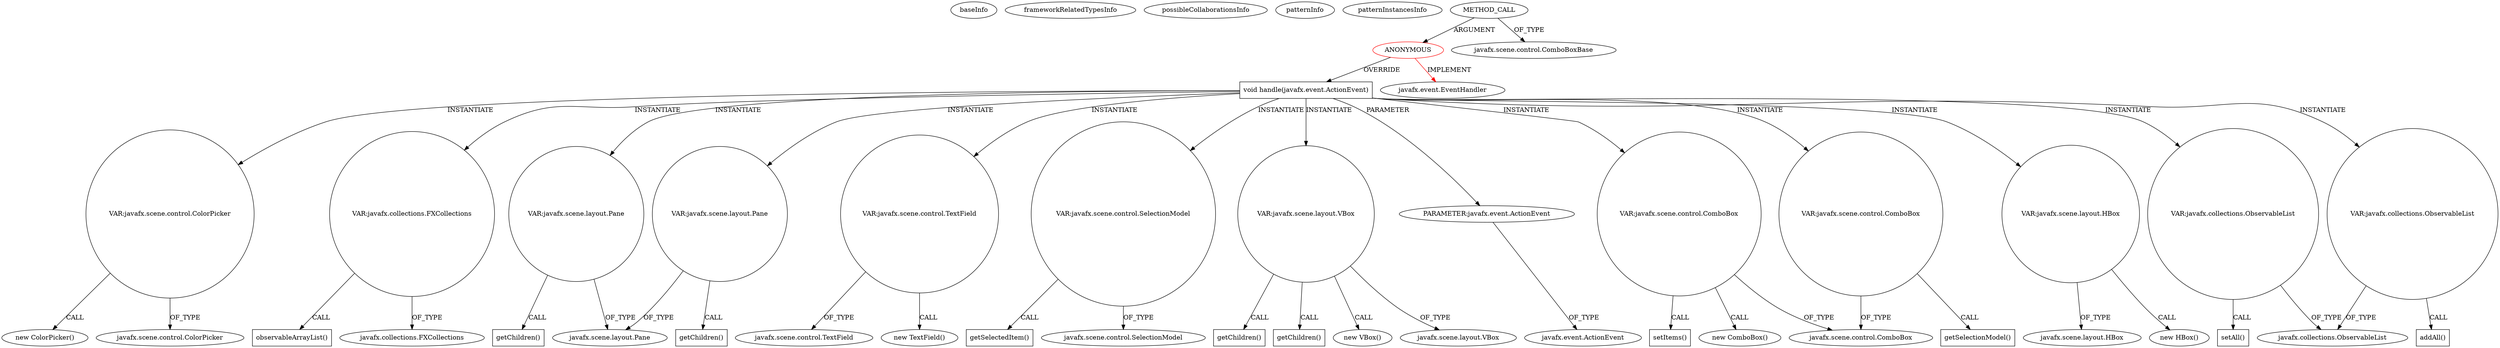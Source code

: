 digraph {
baseInfo[graphId=3529,category="pattern",isAnonymous=true,possibleRelation=false]
frameworkRelatedTypesInfo[0="javafx.event.EventHandler"]
possibleCollaborationsInfo[]
patternInfo[frequency=2.0,patternRootClient=0]
patternInstancesInfo[0="empollondefisica-PlanetGame~/empollondefisica-PlanetGame/PlanetGame-master/src/planetGame/MainMenuScene.java~void MainMenuScene(javafx.scene.Group,javafx.stage.Stage)~2642",1="empollondefisica-PlanetGame~/empollondefisica-PlanetGame/PlanetGame-master/src/testing/Testing.java~void start(javafx.stage.Stage)~2647"]
19[label="new ColorPicker()",vertexType="CONSTRUCTOR_CALL",isFrameworkType=false]
20[label="VAR:javafx.scene.control.ColorPicker",vertexType="VARIABLE_EXPRESION",isFrameworkType=false,shape=circle]
4[label="void handle(javafx.event.ActionEvent)",vertexType="OVERRIDING_METHOD_DECLARATION",isFrameworkType=false,shape=box]
7[label="VAR:javafx.collections.FXCollections",vertexType="VARIABLE_EXPRESION",isFrameworkType=false,shape=circle]
8[label="observableArrayList()",vertexType="INSIDE_CALL",isFrameworkType=false,shape=box]
44[label="VAR:javafx.scene.layout.Pane",vertexType="VARIABLE_EXPRESION",isFrameworkType=false,shape=circle]
38[label="javafx.scene.layout.Pane",vertexType="FRAMEWORK_CLASS_TYPE",isFrameworkType=false]
36[label="VAR:javafx.scene.layout.Pane",vertexType="VARIABLE_EXPRESION",isFrameworkType=false,shape=circle]
37[label="getChildren()",vertexType="INSIDE_CALL",isFrameworkType=false,shape=box]
23[label="VAR:javafx.scene.control.TextField",vertexType="VARIABLE_EXPRESION",isFrameworkType=false,shape=circle]
45[label="getChildren()",vertexType="INSIDE_CALL",isFrameworkType=false,shape=box]
13[label="VAR:javafx.scene.control.SelectionModel",vertexType="VARIABLE_EXPRESION",isFrameworkType=false,shape=circle]
14[label="getSelectedItem()",vertexType="INSIDE_CALL",isFrameworkType=false,shape=box]
15[label="javafx.scene.control.SelectionModel",vertexType="FRAMEWORK_CLASS_TYPE",isFrameworkType=false]
24[label="javafx.scene.control.TextField",vertexType="FRAMEWORK_CLASS_TYPE",isFrameworkType=false]
21[label="javafx.scene.control.ColorPicker",vertexType="FRAMEWORK_CLASS_TYPE",isFrameworkType=false]
11[label="VAR:javafx.scene.layout.VBox",vertexType="VARIABLE_EXPRESION",isFrameworkType=false,shape=circle]
40[label="getChildren()",vertexType="INSIDE_CALL",isFrameworkType=false,shape=box]
48[label="getChildren()",vertexType="INSIDE_CALL",isFrameworkType=false,shape=box]
5[label="PARAMETER:javafx.event.ActionEvent",vertexType="PARAMETER_DECLARATION",isFrameworkType=false]
6[label="javafx.event.ActionEvent",vertexType="FRAMEWORK_CLASS_TYPE",isFrameworkType=false]
0[label="ANONYMOUS",vertexType="ROOT_ANONYMOUS_DECLARATION",isFrameworkType=false,color=red]
2[label="METHOD_CALL",vertexType="OUTSIDE_CALL",isFrameworkType=false]
3[label="javafx.scene.control.ComboBoxBase",vertexType="FRAMEWORK_CLASS_TYPE",isFrameworkType=false]
26[label="VAR:javafx.scene.control.ComboBox",vertexType="VARIABLE_EXPRESION",isFrameworkType=false,shape=circle]
1[label="javafx.event.EventHandler",vertexType="FRAMEWORK_INTERFACE_TYPE",isFrameworkType=false]
16[label="VAR:javafx.scene.control.ComboBox",vertexType="VARIABLE_EXPRESION",isFrameworkType=false,shape=circle]
25[label="new ComboBox()",vertexType="CONSTRUCTOR_CALL",isFrameworkType=false]
17[label="getSelectionModel()",vertexType="INSIDE_CALL",isFrameworkType=false,shape=box]
29[label="setItems()",vertexType="INSIDE_CALL",isFrameworkType=false,shape=box]
31[label="VAR:javafx.scene.layout.HBox",vertexType="VARIABLE_EXPRESION",isFrameworkType=false,shape=circle]
32[label="javafx.scene.layout.HBox",vertexType="FRAMEWORK_CLASS_TYPE",isFrameworkType=false]
30[label="new HBox()",vertexType="CONSTRUCTOR_CALL",isFrameworkType=false]
10[label="new VBox()",vertexType="CONSTRUCTOR_CALL",isFrameworkType=false]
12[label="javafx.scene.layout.VBox",vertexType="FRAMEWORK_CLASS_TYPE",isFrameworkType=false]
41[label="VAR:javafx.collections.ObservableList",vertexType="VARIABLE_EXPRESION",isFrameworkType=false,shape=circle]
42[label="setAll()",vertexType="INSIDE_CALL",isFrameworkType=false,shape=box]
35[label="javafx.collections.ObservableList",vertexType="FRAMEWORK_INTERFACE_TYPE",isFrameworkType=false]
33[label="VAR:javafx.collections.ObservableList",vertexType="VARIABLE_EXPRESION",isFrameworkType=false,shape=circle]
34[label="addAll()",vertexType="INSIDE_CALL",isFrameworkType=false,shape=box]
18[label="javafx.scene.control.ComboBox",vertexType="FRAMEWORK_CLASS_TYPE",isFrameworkType=false]
22[label="new TextField()",vertexType="CONSTRUCTOR_CALL",isFrameworkType=false]
9[label="javafx.collections.FXCollections",vertexType="FRAMEWORK_CLASS_TYPE",isFrameworkType=false]
44->38[label="OF_TYPE"]
11->40[label="CALL"]
31->32[label="OF_TYPE"]
4->26[label="INSTANTIATE"]
4->41[label="INSTANTIATE"]
4->33[label="INSTANTIATE"]
4->44[label="INSTANTIATE"]
11->48[label="CALL"]
4->23[label="INSTANTIATE"]
4->7[label="INSTANTIATE"]
0->1[label="IMPLEMENT",color=red]
2->3[label="OF_TYPE"]
26->29[label="CALL"]
4->5[label="PARAMETER"]
20->19[label="CALL"]
4->13[label="INSTANTIATE"]
4->20[label="INSTANTIATE"]
11->12[label="OF_TYPE"]
0->4[label="OVERRIDE"]
41->42[label="CALL"]
5->6[label="OF_TYPE"]
13->15[label="OF_TYPE"]
16->18[label="OF_TYPE"]
23->24[label="OF_TYPE"]
4->31[label="INSTANTIATE"]
23->22[label="CALL"]
11->10[label="CALL"]
26->18[label="OF_TYPE"]
26->25[label="CALL"]
31->30[label="CALL"]
2->0[label="ARGUMENT"]
7->9[label="OF_TYPE"]
16->17[label="CALL"]
36->37[label="CALL"]
7->8[label="CALL"]
41->35[label="OF_TYPE"]
4->16[label="INSTANTIATE"]
4->36[label="INSTANTIATE"]
44->45[label="CALL"]
36->38[label="OF_TYPE"]
13->14[label="CALL"]
4->11[label="INSTANTIATE"]
20->21[label="OF_TYPE"]
33->34[label="CALL"]
33->35[label="OF_TYPE"]
}
